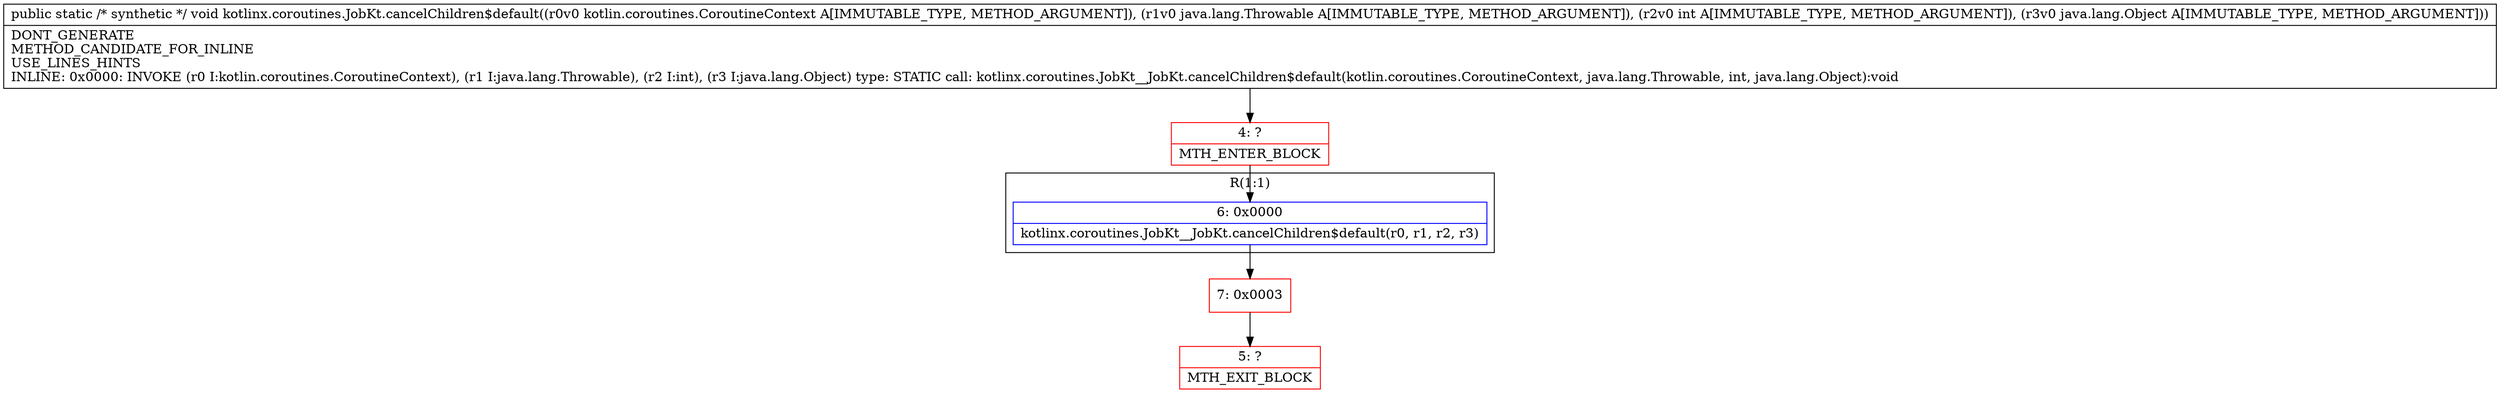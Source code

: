 digraph "CFG forkotlinx.coroutines.JobKt.cancelChildren$default(Lkotlin\/coroutines\/CoroutineContext;Ljava\/lang\/Throwable;ILjava\/lang\/Object;)V" {
subgraph cluster_Region_656368692 {
label = "R(1:1)";
node [shape=record,color=blue];
Node_6 [shape=record,label="{6\:\ 0x0000|kotlinx.coroutines.JobKt__JobKt.cancelChildren$default(r0, r1, r2, r3)\l}"];
}
Node_4 [shape=record,color=red,label="{4\:\ ?|MTH_ENTER_BLOCK\l}"];
Node_7 [shape=record,color=red,label="{7\:\ 0x0003}"];
Node_5 [shape=record,color=red,label="{5\:\ ?|MTH_EXIT_BLOCK\l}"];
MethodNode[shape=record,label="{public static \/* synthetic *\/ void kotlinx.coroutines.JobKt.cancelChildren$default((r0v0 kotlin.coroutines.CoroutineContext A[IMMUTABLE_TYPE, METHOD_ARGUMENT]), (r1v0 java.lang.Throwable A[IMMUTABLE_TYPE, METHOD_ARGUMENT]), (r2v0 int A[IMMUTABLE_TYPE, METHOD_ARGUMENT]), (r3v0 java.lang.Object A[IMMUTABLE_TYPE, METHOD_ARGUMENT]))  | DONT_GENERATE\lMETHOD_CANDIDATE_FOR_INLINE\lUSE_LINES_HINTS\lINLINE: 0x0000: INVOKE  (r0 I:kotlin.coroutines.CoroutineContext), (r1 I:java.lang.Throwable), (r2 I:int), (r3 I:java.lang.Object) type: STATIC call: kotlinx.coroutines.JobKt__JobKt.cancelChildren$default(kotlin.coroutines.CoroutineContext, java.lang.Throwable, int, java.lang.Object):void\l}"];
MethodNode -> Node_4;Node_6 -> Node_7;
Node_4 -> Node_6;
Node_7 -> Node_5;
}

